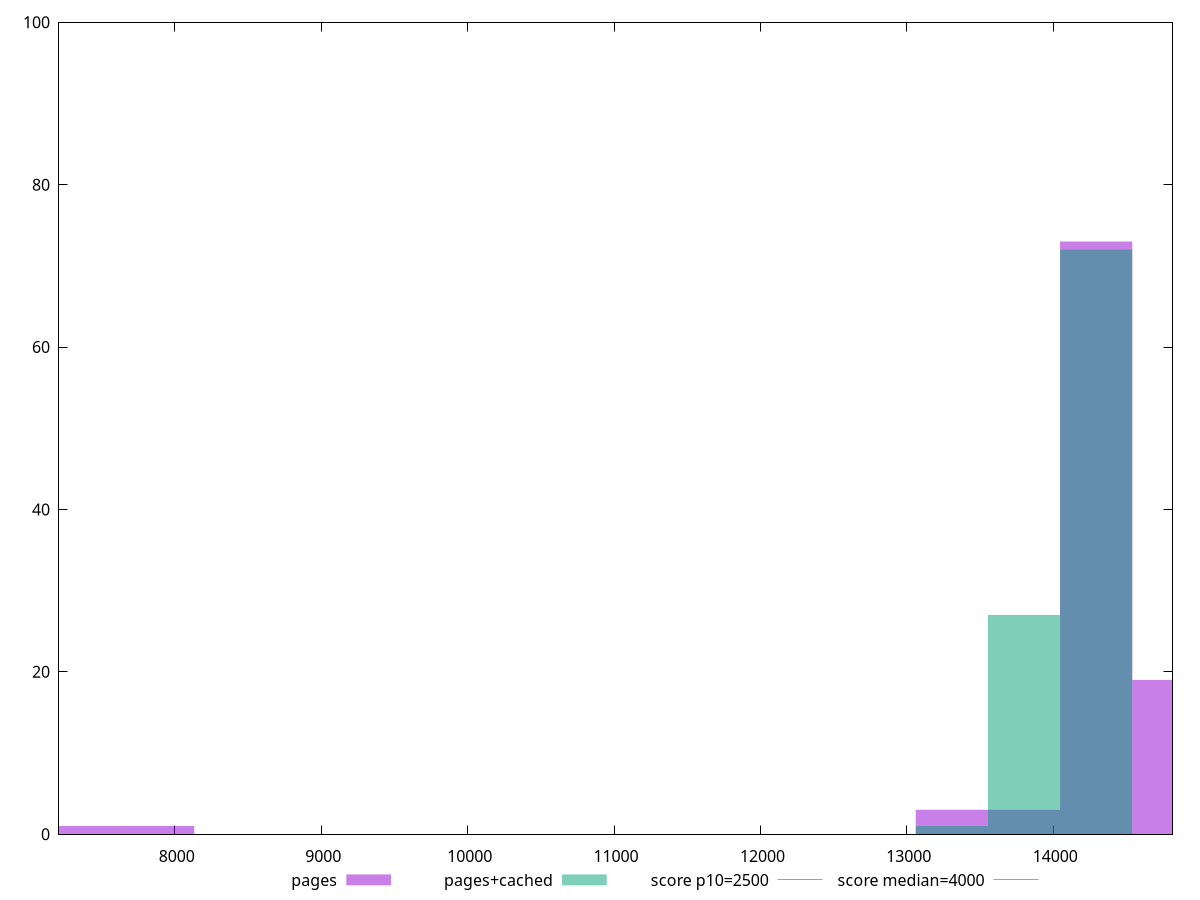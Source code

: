 reset

$pages <<EOF
7885.928884361702 1
7393.058329089096 1
14293.246102905585 73
13800.375547632979 3
14786.116658178193 19
13307.504992360373 3
EOF

$pagesCached <<EOF
14293.246102905585 72
13307.504992360373 1
13800.375547632979 27
EOF

set key outside below
set boxwidth 492.8705552726064
set xrange [7208.4749999999985:14814.8325]
set yrange [0:100]
set trange [0:100]
set style fill transparent solid 0.5 noborder

set parametric
set terminal svg size 640, 500 enhanced background rgb 'white'
set output "report_00019_2021-02-10T18-14-37.922Z//largest-contentful-paint/comparison/histogram/0_vs_1.svg"

plot $pages title "pages" with boxes, \
     $pagesCached title "pages+cached" with boxes, \
     2500,t title "score p10=2500", \
     4000,t title "score median=4000"

reset
